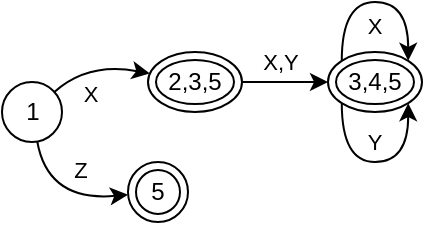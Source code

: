 <mxfile version="22.1.16" type="device">
  <diagram name="Page-1" id="gbDvgD6Yeap9GhXsHFMk">
    <mxGraphModel dx="1883" dy="935" grid="1" gridSize="10" guides="1" tooltips="1" connect="1" arrows="1" fold="1" page="1" pageScale="1" pageWidth="400" pageHeight="120" math="0" shadow="0">
      <root>
        <mxCell id="0" />
        <mxCell id="1" parent="0" />
        <mxCell id="onQa2OD9SXyAo4OJvlsq-6" value="1" style="points=[[0.145,0.145,0],[0.5,0,0],[0.855,0.145,0],[1,0.5,0],[0.855,0.855,0],[0.5,1,0],[0.145,0.855,0],[0,0.5,0]];shape=mxgraph.bpmn.event;html=1;verticalLabelPosition=middle;labelBackgroundColor=#ffffff;verticalAlign=middle;align=center;perimeter=ellipsePerimeter;outlineConnect=0;aspect=fixed;outline=standard;symbol=general;labelPosition=center;" vertex="1" parent="1">
          <mxGeometry x="-1105" y="-435" width="30" height="30" as="geometry" />
        </mxCell>
        <mxCell id="onQa2OD9SXyAo4OJvlsq-39" style="rounded=0;orthogonalLoop=1;jettySize=auto;html=1;curved=1;" edge="1" parent="1" target="onQa2OD9SXyAo4OJvlsq-31">
          <mxGeometry relative="1" as="geometry">
            <mxPoint x="-749.824" y="-364.732" as="sourcePoint" />
            <Array as="points">
              <mxPoint x="-770" y="-470" />
            </Array>
          </mxGeometry>
        </mxCell>
        <mxCell id="onQa2OD9SXyAo4OJvlsq-53" style="edgeStyle=orthogonalEdgeStyle;rounded=0;orthogonalLoop=1;jettySize=auto;html=1;exitX=1;exitY=0.5;exitDx=0;exitDy=0;entryX=0;entryY=0.5;entryDx=0;entryDy=0;" edge="1" parent="1" source="onQa2OD9SXyAo4OJvlsq-44" target="onQa2OD9SXyAo4OJvlsq-46">
          <mxGeometry relative="1" as="geometry" />
        </mxCell>
        <mxCell id="onQa2OD9SXyAo4OJvlsq-54" value="X,Y" style="edgeLabel;html=1;align=center;verticalAlign=middle;resizable=0;points=[];" vertex="1" connectable="0" parent="onQa2OD9SXyAo4OJvlsq-53">
          <mxGeometry x="-0.101" y="-1" relative="1" as="geometry">
            <mxPoint x="-1" y="-11" as="offset" />
          </mxGeometry>
        </mxCell>
        <mxCell id="onQa2OD9SXyAo4OJvlsq-44" value="2,3,5" style="ellipse;shape=doubleEllipse;whiteSpace=wrap;html=1;" vertex="1" parent="1">
          <mxGeometry x="-1032" y="-450" width="47" height="30" as="geometry" />
        </mxCell>
        <mxCell id="onQa2OD9SXyAo4OJvlsq-45" value="5" style="ellipse;shape=doubleEllipse;whiteSpace=wrap;html=1;" vertex="1" parent="1">
          <mxGeometry x="-1042" y="-395" width="30" height="30" as="geometry" />
        </mxCell>
        <mxCell id="onQa2OD9SXyAo4OJvlsq-46" value="3,4,5" style="ellipse;shape=doubleEllipse;whiteSpace=wrap;html=1;" vertex="1" parent="1">
          <mxGeometry x="-942" y="-450" width="47" height="30" as="geometry" />
        </mxCell>
        <mxCell id="onQa2OD9SXyAo4OJvlsq-47" style="rounded=0;orthogonalLoop=1;jettySize=auto;html=1;curved=1;" edge="1" parent="1" source="onQa2OD9SXyAo4OJvlsq-6" target="onQa2OD9SXyAo4OJvlsq-45">
          <mxGeometry relative="1" as="geometry">
            <mxPoint x="-1116" y="-365" as="sourcePoint" />
            <mxPoint x="-1064" y="-376" as="targetPoint" />
            <Array as="points">
              <mxPoint x="-1082" y="-375" />
            </Array>
          </mxGeometry>
        </mxCell>
        <mxCell id="onQa2OD9SXyAo4OJvlsq-48" value="Z" style="edgeLabel;html=1;align=center;verticalAlign=middle;resizable=0;points=[];" vertex="1" connectable="0" parent="onQa2OD9SXyAo4OJvlsq-47">
          <mxGeometry x="0.112" relative="1" as="geometry">
            <mxPoint x="7" y="-15" as="offset" />
          </mxGeometry>
        </mxCell>
        <mxCell id="onQa2OD9SXyAo4OJvlsq-49" style="rounded=0;orthogonalLoop=1;jettySize=auto;html=1;exitX=0;exitY=0;exitDx=0;exitDy=0;entryX=1;entryY=0;entryDx=0;entryDy=0;edgeStyle=orthogonalEdgeStyle;curved=1;" edge="1" parent="1" source="onQa2OD9SXyAo4OJvlsq-46" target="onQa2OD9SXyAo4OJvlsq-46">
          <mxGeometry relative="1" as="geometry">
            <mxPoint x="-932" y="-495" as="sourcePoint" />
            <mxPoint x="-881" y="-481" as="targetPoint" />
            <Array as="points">
              <mxPoint x="-935" y="-475" />
              <mxPoint x="-902" y="-475" />
            </Array>
          </mxGeometry>
        </mxCell>
        <mxCell id="onQa2OD9SXyAo4OJvlsq-50" value="X" style="edgeLabel;html=1;align=center;verticalAlign=middle;resizable=0;points=[];" vertex="1" connectable="0" parent="onQa2OD9SXyAo4OJvlsq-49">
          <mxGeometry x="-0.375" y="-1" relative="1" as="geometry">
            <mxPoint x="15" y="11" as="offset" />
          </mxGeometry>
        </mxCell>
        <mxCell id="onQa2OD9SXyAo4OJvlsq-51" style="rounded=0;orthogonalLoop=1;jettySize=auto;html=1;curved=1;" edge="1" parent="1" source="onQa2OD9SXyAo4OJvlsq-6" target="onQa2OD9SXyAo4OJvlsq-44">
          <mxGeometry relative="1" as="geometry">
            <mxPoint x="-860" y="-541" as="sourcePoint" />
            <mxPoint x="-809" y="-527" as="targetPoint" />
            <Array as="points">
              <mxPoint x="-1062" y="-445" />
            </Array>
          </mxGeometry>
        </mxCell>
        <mxCell id="onQa2OD9SXyAo4OJvlsq-52" value="X" style="edgeLabel;html=1;align=center;verticalAlign=middle;resizable=0;points=[];" vertex="1" connectable="0" parent="onQa2OD9SXyAo4OJvlsq-51">
          <mxGeometry x="-0.375" y="-1" relative="1" as="geometry">
            <mxPoint x="4" y="11" as="offset" />
          </mxGeometry>
        </mxCell>
        <mxCell id="onQa2OD9SXyAo4OJvlsq-55" style="edgeStyle=orthogonalEdgeStyle;rounded=0;orthogonalLoop=1;jettySize=auto;html=1;exitX=0;exitY=1;exitDx=0;exitDy=0;entryX=1;entryY=1;entryDx=0;entryDy=0;curved=1;" edge="1" parent="1" source="onQa2OD9SXyAo4OJvlsq-46" target="onQa2OD9SXyAo4OJvlsq-46">
          <mxGeometry relative="1" as="geometry">
            <Array as="points">
              <mxPoint x="-935" y="-395" />
              <mxPoint x="-902" y="-395" />
            </Array>
          </mxGeometry>
        </mxCell>
        <mxCell id="onQa2OD9SXyAo4OJvlsq-56" value="Y" style="edgeLabel;html=1;align=center;verticalAlign=middle;resizable=0;points=[];" vertex="1" connectable="0" parent="onQa2OD9SXyAo4OJvlsq-55">
          <mxGeometry x="-0.04" relative="1" as="geometry">
            <mxPoint x="1" y="-10" as="offset" />
          </mxGeometry>
        </mxCell>
      </root>
    </mxGraphModel>
  </diagram>
</mxfile>
